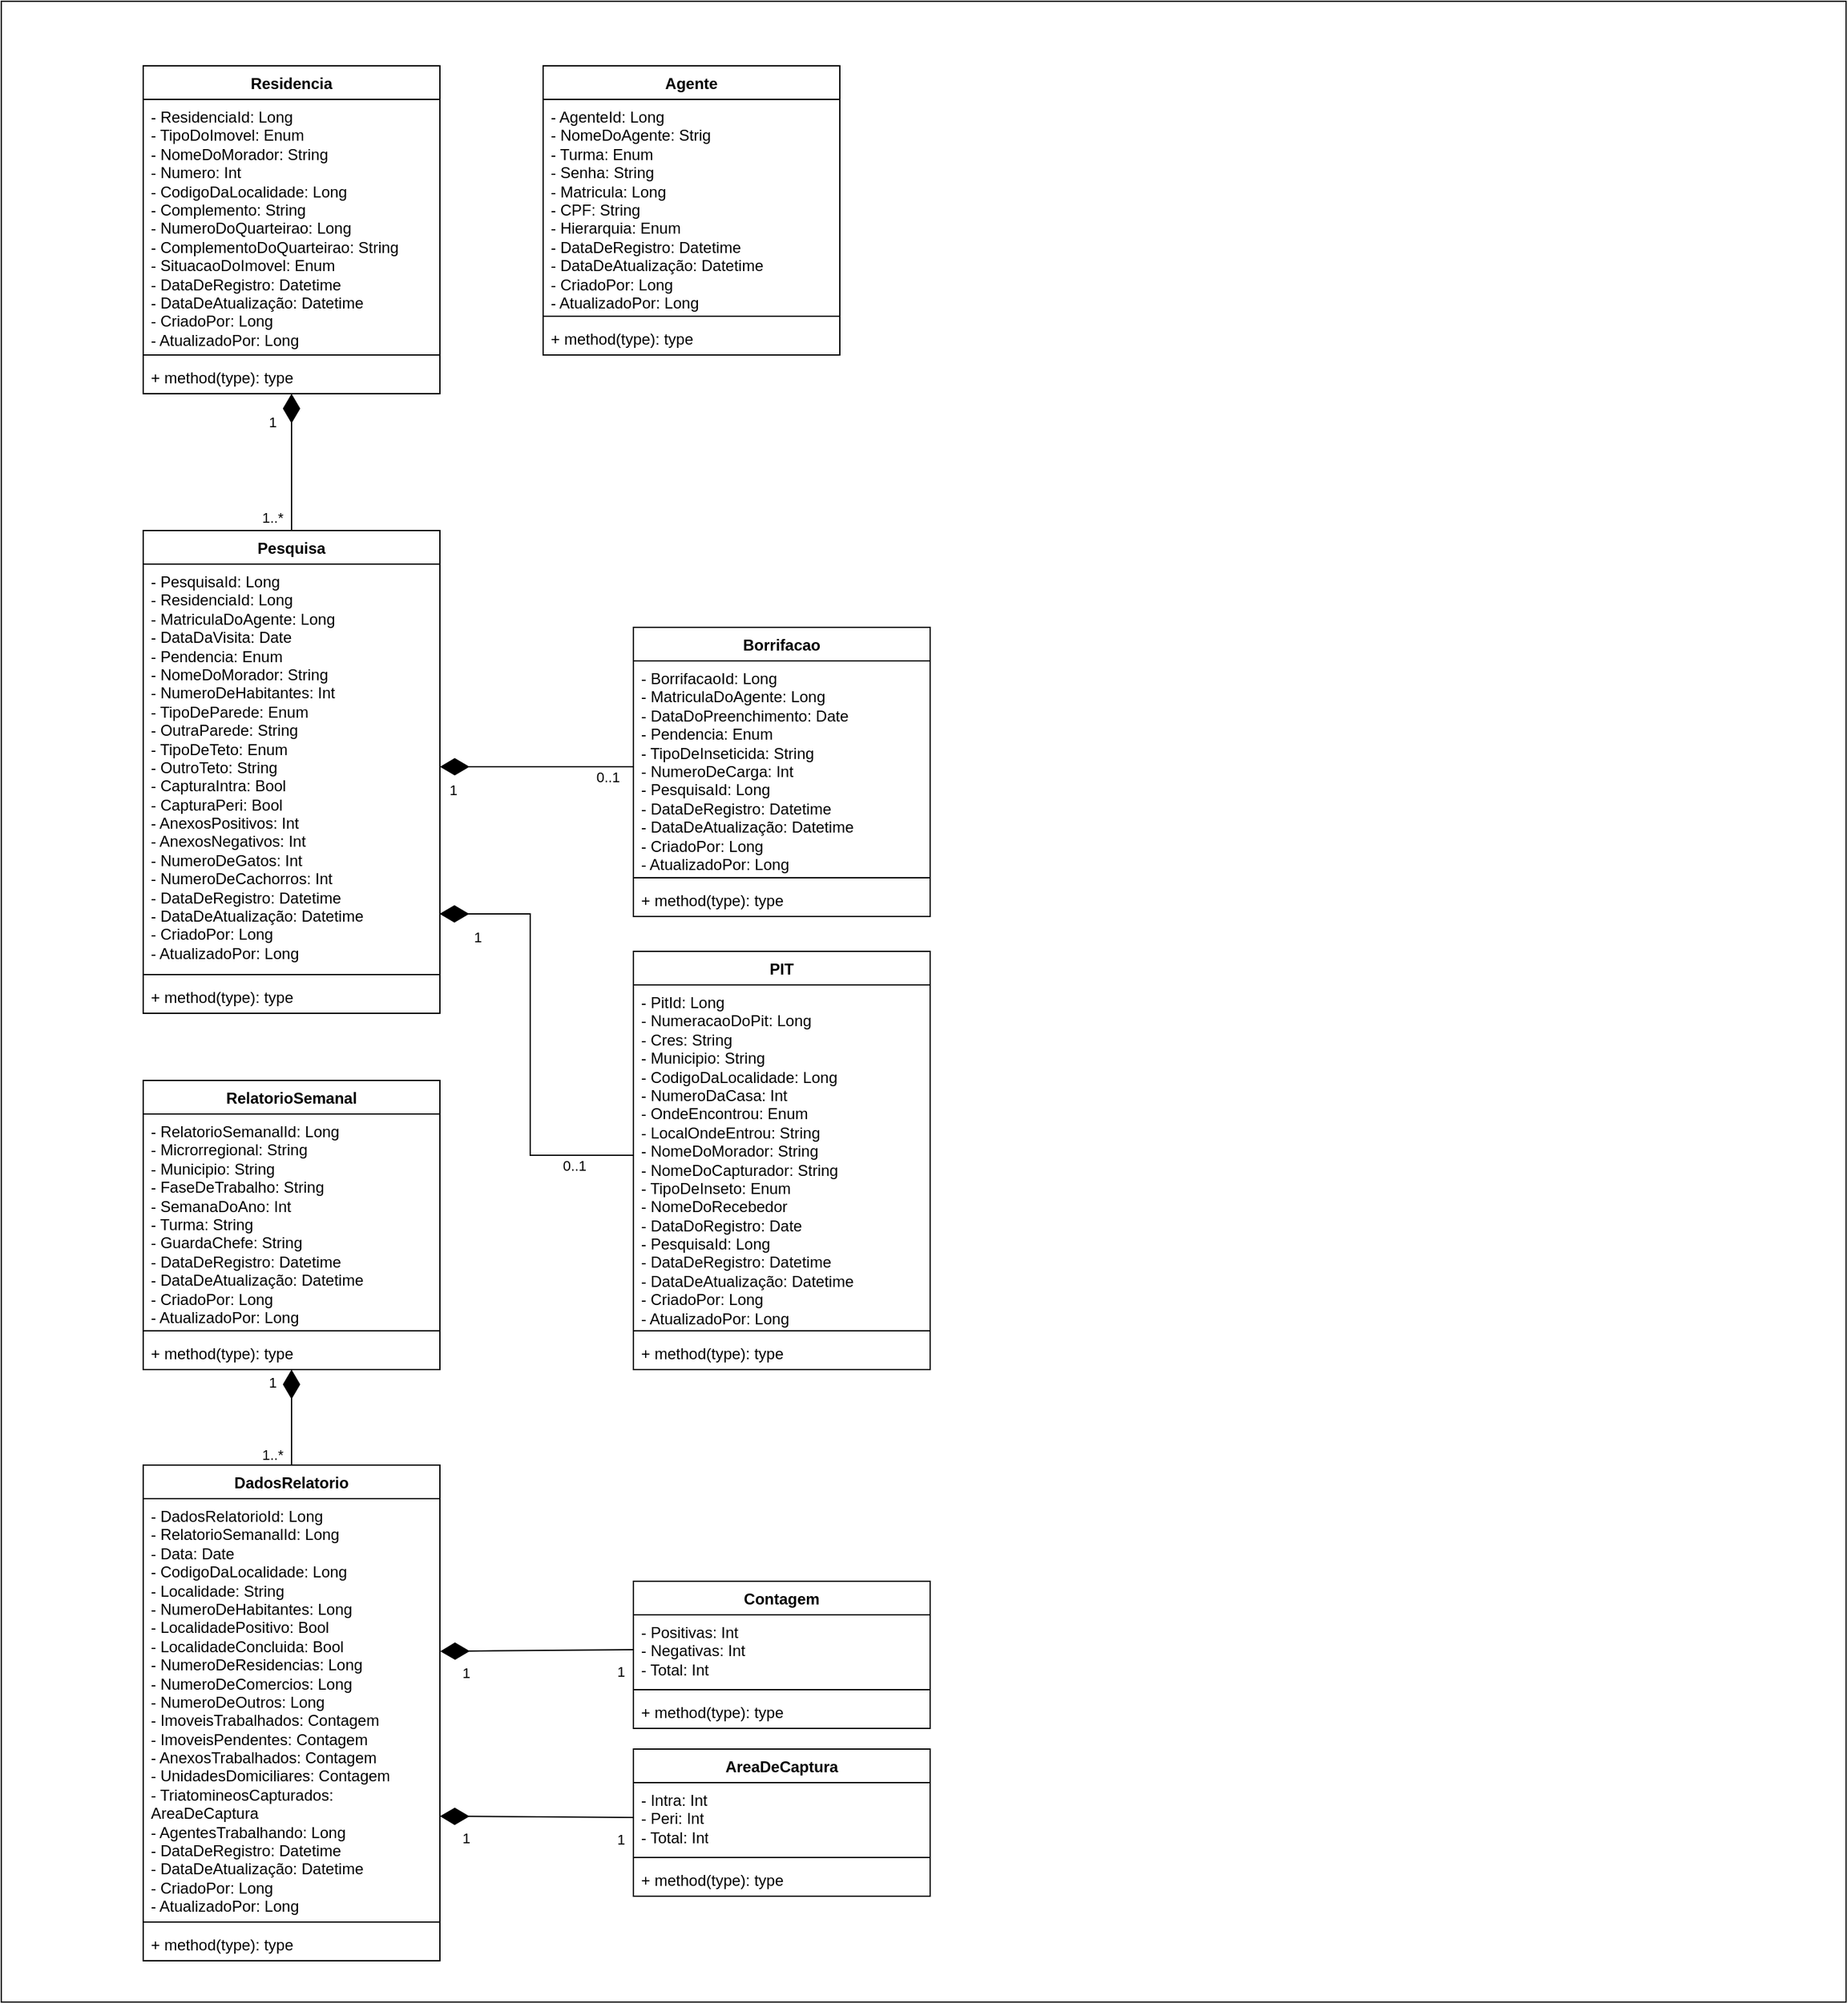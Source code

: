 <mxfile version="27.1.4">
  <diagram name="Página-1" id="DglhQxTYwcVoG4UClbaS">
    <mxGraphModel dx="2374" dy="925" grid="1" gridSize="10" guides="1" tooltips="1" connect="1" arrows="1" fold="1" page="1" pageScale="1" pageWidth="827" pageHeight="1169" math="0" shadow="0">
      <root>
        <mxCell id="0" />
        <mxCell id="1" parent="0" />
        <mxCell id="triasS2bSTIJZc5xoral-1" value="" style="rounded=0;whiteSpace=wrap;html=1;" parent="1" vertex="1">
          <mxGeometry x="40" y="40" width="1430" height="1550" as="geometry" />
        </mxCell>
        <mxCell id="zUorLh323JgTCuncFjUu-15" value="Residencia" style="swimlane;fontStyle=1;align=center;verticalAlign=top;childLayout=stackLayout;horizontal=1;startSize=26;horizontalStack=0;resizeParent=1;resizeParentMax=0;resizeLast=0;collapsible=1;marginBottom=0;whiteSpace=wrap;html=1;" parent="1" vertex="1">
          <mxGeometry x="150" y="90" width="230" height="254" as="geometry" />
        </mxCell>
        <mxCell id="zUorLh323JgTCuncFjUu-16" value="&lt;div&gt;- ResidenciaId: Long&lt;/div&gt;- TipoDoImovel: Enum&lt;div&gt;- NomeDoMorador: String&lt;/div&gt;&lt;div&gt;- Numero: Int&lt;/div&gt;&lt;div&gt;- CodigoDaLocalidade: Long&lt;/div&gt;&lt;div&gt;- Complemento: String&lt;/div&gt;&lt;div&gt;- NumeroDoQuarteirao: Long&lt;/div&gt;&lt;div&gt;- ComplementoDoQuarteirao: String&lt;/div&gt;&lt;div&gt;- SituacaoDoImovel: Enum&lt;/div&gt;&lt;div&gt;- DataDeRegistro: Datetime&lt;/div&gt;&lt;div&gt;- DataDeAtualização: Datetime&lt;/div&gt;&lt;div&gt;- CriadoPor: Long&lt;/div&gt;&lt;div&gt;- AtualizadoPor: Long&lt;/div&gt;&lt;div&gt;&lt;br&gt;&lt;/div&gt;" style="text;strokeColor=none;fillColor=none;align=left;verticalAlign=top;spacingLeft=4;spacingRight=4;overflow=hidden;rotatable=0;points=[[0,0.5],[1,0.5]];portConstraint=eastwest;whiteSpace=wrap;html=1;" parent="zUorLh323JgTCuncFjUu-15" vertex="1">
          <mxGeometry y="26" width="230" height="194" as="geometry" />
        </mxCell>
        <mxCell id="zUorLh323JgTCuncFjUu-17" value="" style="line;strokeWidth=1;fillColor=none;align=left;verticalAlign=middle;spacingTop=-1;spacingLeft=3;spacingRight=3;rotatable=0;labelPosition=right;points=[];portConstraint=eastwest;strokeColor=inherit;" parent="zUorLh323JgTCuncFjUu-15" vertex="1">
          <mxGeometry y="220" width="230" height="8" as="geometry" />
        </mxCell>
        <mxCell id="zUorLh323JgTCuncFjUu-18" value="+ method(type): type" style="text;strokeColor=none;fillColor=none;align=left;verticalAlign=top;spacingLeft=4;spacingRight=4;overflow=hidden;rotatable=0;points=[[0,0.5],[1,0.5]];portConstraint=eastwest;whiteSpace=wrap;html=1;" parent="zUorLh323JgTCuncFjUu-15" vertex="1">
          <mxGeometry y="228" width="230" height="26" as="geometry" />
        </mxCell>
        <mxCell id="zUorLh323JgTCuncFjUu-19" value="Agente" style="swimlane;fontStyle=1;align=center;verticalAlign=top;childLayout=stackLayout;horizontal=1;startSize=26;horizontalStack=0;resizeParent=1;resizeParentMax=0;resizeLast=0;collapsible=1;marginBottom=0;whiteSpace=wrap;html=1;" parent="1" vertex="1">
          <mxGeometry x="460" y="90" width="230" height="224" as="geometry" />
        </mxCell>
        <mxCell id="zUorLh323JgTCuncFjUu-20" value="&lt;div&gt;&lt;div&gt;- AgenteId: Long&lt;/div&gt;- NomeDoAgente: Strig&lt;div&gt;- Turma: Enum&lt;br&gt;&lt;div&gt;- Senha: String&lt;/div&gt;&lt;div&gt;- Matricula: Long&lt;/div&gt;&lt;div&gt;- CPF: String&lt;/div&gt;&lt;/div&gt;&lt;div&gt;- Hierarquia: Enum&lt;/div&gt;&lt;/div&gt;&lt;div&gt;&lt;div&gt;- DataDeRegistro: Datetime&lt;/div&gt;&lt;div&gt;- DataDeAtualização: Datetime&lt;/div&gt;&lt;div&gt;- CriadoPor: Long&lt;/div&gt;&lt;div&gt;- AtualizadoPor: Long&lt;/div&gt;&lt;/div&gt;" style="text;strokeColor=none;fillColor=none;align=left;verticalAlign=top;spacingLeft=4;spacingRight=4;overflow=hidden;rotatable=0;points=[[0,0.5],[1,0.5]];portConstraint=eastwest;whiteSpace=wrap;html=1;" parent="zUorLh323JgTCuncFjUu-19" vertex="1">
          <mxGeometry y="26" width="230" height="164" as="geometry" />
        </mxCell>
        <mxCell id="zUorLh323JgTCuncFjUu-21" value="" style="line;strokeWidth=1;fillColor=none;align=left;verticalAlign=middle;spacingTop=-1;spacingLeft=3;spacingRight=3;rotatable=0;labelPosition=right;points=[];portConstraint=eastwest;strokeColor=inherit;" parent="zUorLh323JgTCuncFjUu-19" vertex="1">
          <mxGeometry y="190" width="230" height="8" as="geometry" />
        </mxCell>
        <mxCell id="zUorLh323JgTCuncFjUu-22" value="+ method(type): type" style="text;strokeColor=none;fillColor=none;align=left;verticalAlign=top;spacingLeft=4;spacingRight=4;overflow=hidden;rotatable=0;points=[[0,0.5],[1,0.5]];portConstraint=eastwest;whiteSpace=wrap;html=1;" parent="zUorLh323JgTCuncFjUu-19" vertex="1">
          <mxGeometry y="198" width="230" height="26" as="geometry" />
        </mxCell>
        <mxCell id="zUorLh323JgTCuncFjUu-23" value="Borrifacao" style="swimlane;fontStyle=1;align=center;verticalAlign=top;childLayout=stackLayout;horizontal=1;startSize=26;horizontalStack=0;resizeParent=1;resizeParentMax=0;resizeLast=0;collapsible=1;marginBottom=0;whiteSpace=wrap;html=1;" parent="1" vertex="1">
          <mxGeometry x="530" y="525" width="230" height="224" as="geometry" />
        </mxCell>
        <mxCell id="zUorLh323JgTCuncFjUu-24" value="&lt;div&gt;- BorrifacaoId: Long&lt;/div&gt;&lt;div&gt;-&amp;nbsp;&lt;span style=&quot;background-color: transparent; color: light-dark(rgb(0, 0, 0), rgb(255, 255, 255));&quot;&gt;MatriculaDoAgente: Long&lt;/span&gt;&lt;/div&gt;&lt;div&gt;&lt;span style=&quot;background-color: transparent; color: light-dark(rgb(0, 0, 0), rgb(255, 255, 255));&quot;&gt;- DataDoPreenchimento: Date&lt;/span&gt;&lt;/div&gt;&lt;div&gt;&lt;span style=&quot;background-color: transparent; color: light-dark(rgb(0, 0, 0), rgb(255, 255, 255));&quot;&gt;- Pendencia: Enum&lt;/span&gt;&lt;/div&gt;&lt;div&gt;&lt;span style=&quot;background-color: transparent; color: light-dark(rgb(0, 0, 0), rgb(255, 255, 255));&quot;&gt;- TipoDeInseticida: String&lt;/span&gt;&lt;/div&gt;&lt;div&gt;&lt;span style=&quot;background-color: transparent; color: light-dark(rgb(0, 0, 0), rgb(255, 255, 255));&quot;&gt;- NumeroDeCarga: Int&lt;/span&gt;&lt;/div&gt;&lt;div&gt;&lt;span style=&quot;background-color: transparent; color: light-dark(rgb(0, 0, 0), rgb(255, 255, 255));&quot;&gt;- PesquisaId: Long&lt;/span&gt;&lt;/div&gt;&lt;div&gt;&lt;div&gt;- DataDeRegistro: Datetime&lt;/div&gt;&lt;div&gt;- DataDeAtualização: Datetime&lt;/div&gt;&lt;div&gt;- CriadoPor: Long&lt;/div&gt;&lt;div&gt;- AtualizadoPor: Long&lt;/div&gt;&lt;/div&gt;&lt;div&gt;&lt;span style=&quot;background-color: transparent; color: light-dark(rgb(0, 0, 0), rgb(255, 255, 255));&quot;&gt;&lt;br&gt;&lt;/span&gt;&lt;/div&gt;" style="text;strokeColor=none;fillColor=none;align=left;verticalAlign=top;spacingLeft=4;spacingRight=4;overflow=hidden;rotatable=0;points=[[0,0.5],[1,0.5]];portConstraint=eastwest;whiteSpace=wrap;html=1;" parent="zUorLh323JgTCuncFjUu-23" vertex="1">
          <mxGeometry y="26" width="230" height="164" as="geometry" />
        </mxCell>
        <mxCell id="zUorLh323JgTCuncFjUu-25" value="" style="line;strokeWidth=1;fillColor=none;align=left;verticalAlign=middle;spacingTop=-1;spacingLeft=3;spacingRight=3;rotatable=0;labelPosition=right;points=[];portConstraint=eastwest;strokeColor=inherit;" parent="zUorLh323JgTCuncFjUu-23" vertex="1">
          <mxGeometry y="190" width="230" height="8" as="geometry" />
        </mxCell>
        <mxCell id="zUorLh323JgTCuncFjUu-26" value="+ method(type): type" style="text;strokeColor=none;fillColor=none;align=left;verticalAlign=top;spacingLeft=4;spacingRight=4;overflow=hidden;rotatable=0;points=[[0,0.5],[1,0.5]];portConstraint=eastwest;whiteSpace=wrap;html=1;" parent="zUorLh323JgTCuncFjUu-23" vertex="1">
          <mxGeometry y="198" width="230" height="26" as="geometry" />
        </mxCell>
        <mxCell id="zUorLh323JgTCuncFjUu-27" value="Pesquisa" style="swimlane;fontStyle=1;align=center;verticalAlign=top;childLayout=stackLayout;horizontal=1;startSize=26;horizontalStack=0;resizeParent=1;resizeParentMax=0;resizeLast=0;collapsible=1;marginBottom=0;whiteSpace=wrap;html=1;" parent="1" vertex="1">
          <mxGeometry x="150" y="450" width="230" height="374" as="geometry" />
        </mxCell>
        <mxCell id="zUorLh323JgTCuncFjUu-28" value="&lt;div&gt;- PesquisaId: Long&lt;/div&gt;&lt;div&gt;- ResidenciaId: Long&lt;/div&gt;&lt;div&gt;- MatriculaDoAgente: Long&lt;/div&gt;&lt;div&gt;- DataDaVisita: Date&lt;/div&gt;&lt;div&gt;&lt;span style=&quot;background-color: transparent; color: light-dark(rgb(0, 0, 0), rgb(255, 255, 255));&quot;&gt;- Pendencia: Enum&lt;/span&gt;&lt;/div&gt;&lt;div&gt;- NomeDoMorador: String&lt;/div&gt;&lt;div&gt;- NumeroDeHabitantes: Int&lt;/div&gt;&lt;div&gt;- TipoDeParede: Enum&lt;/div&gt;&lt;div&gt;- OutraParede: String&lt;/div&gt;&lt;div&gt;- TipoDeTeto: Enum&lt;/div&gt;&lt;div&gt;- OutroTeto: String&lt;/div&gt;&lt;div&gt;- CapturaIntra: Bool&lt;/div&gt;&lt;div&gt;- CapturaPeri: Bool&lt;/div&gt;&lt;div&gt;- AnexosPositivos: Int&lt;/div&gt;&lt;div&gt;- AnexosNegativos: Int&lt;/div&gt;&lt;div&gt;- NumeroDeGatos: Int&lt;/div&gt;&lt;div&gt;- NumeroDeCachorros: Int&lt;/div&gt;&lt;div&gt;&lt;div&gt;- DataDeRegistro: Datetime&lt;/div&gt;&lt;div&gt;- DataDeAtualização: Datetime&lt;/div&gt;&lt;div&gt;- CriadoPor: Long&lt;/div&gt;&lt;div&gt;- AtualizadoPor: Long&lt;/div&gt;&lt;/div&gt;" style="text;strokeColor=none;fillColor=none;align=left;verticalAlign=top;spacingLeft=4;spacingRight=4;overflow=hidden;rotatable=0;points=[[0,0.5],[1,0.5]];portConstraint=eastwest;whiteSpace=wrap;html=1;" parent="zUorLh323JgTCuncFjUu-27" vertex="1">
          <mxGeometry y="26" width="230" height="314" as="geometry" />
        </mxCell>
        <mxCell id="zUorLh323JgTCuncFjUu-29" value="" style="line;strokeWidth=1;fillColor=none;align=left;verticalAlign=middle;spacingTop=-1;spacingLeft=3;spacingRight=3;rotatable=0;labelPosition=right;points=[];portConstraint=eastwest;strokeColor=inherit;" parent="zUorLh323JgTCuncFjUu-27" vertex="1">
          <mxGeometry y="340" width="230" height="8" as="geometry" />
        </mxCell>
        <mxCell id="zUorLh323JgTCuncFjUu-30" value="+ method(type): type" style="text;strokeColor=none;fillColor=none;align=left;verticalAlign=top;spacingLeft=4;spacingRight=4;overflow=hidden;rotatable=0;points=[[0,0.5],[1,0.5]];portConstraint=eastwest;whiteSpace=wrap;html=1;" parent="zUorLh323JgTCuncFjUu-27" vertex="1">
          <mxGeometry y="348" width="230" height="26" as="geometry" />
        </mxCell>
        <mxCell id="zUorLh323JgTCuncFjUu-31" value="RelatorioSemanal" style="swimlane;fontStyle=1;align=center;verticalAlign=top;childLayout=stackLayout;horizontal=1;startSize=26;horizontalStack=0;resizeParent=1;resizeParentMax=0;resizeLast=0;collapsible=1;marginBottom=0;whiteSpace=wrap;html=1;" parent="1" vertex="1">
          <mxGeometry x="150" y="876" width="230" height="224" as="geometry" />
        </mxCell>
        <mxCell id="zUorLh323JgTCuncFjUu-32" value="&lt;div&gt;- RelatorioSemanalId: Long&lt;/div&gt;&lt;div&gt;- Microrregional: String&lt;/div&gt;&lt;div&gt;- Municipio: String&lt;/div&gt;&lt;div&gt;- FaseDeTrabalho: String&lt;/div&gt;&lt;div&gt;- SemanaDoAno: Int&lt;/div&gt;&lt;div&gt;- Turma: String&lt;/div&gt;&lt;div&gt;- GuardaChefe: String&lt;/div&gt;&lt;div&gt;&lt;div&gt;- DataDeRegistro: Datetime&lt;/div&gt;&lt;div&gt;- DataDeAtualização: Datetime&lt;/div&gt;&lt;div&gt;- CriadoPor: Long&lt;/div&gt;&lt;div&gt;- AtualizadoPor: Long&lt;/div&gt;&lt;/div&gt;" style="text;strokeColor=none;fillColor=none;align=left;verticalAlign=top;spacingLeft=4;spacingRight=4;overflow=hidden;rotatable=0;points=[[0,0.5],[1,0.5]];portConstraint=eastwest;whiteSpace=wrap;html=1;" parent="zUorLh323JgTCuncFjUu-31" vertex="1">
          <mxGeometry y="26" width="230" height="164" as="geometry" />
        </mxCell>
        <mxCell id="zUorLh323JgTCuncFjUu-33" value="" style="line;strokeWidth=1;fillColor=none;align=left;verticalAlign=middle;spacingTop=-1;spacingLeft=3;spacingRight=3;rotatable=0;labelPosition=right;points=[];portConstraint=eastwest;strokeColor=inherit;" parent="zUorLh323JgTCuncFjUu-31" vertex="1">
          <mxGeometry y="190" width="230" height="8" as="geometry" />
        </mxCell>
        <mxCell id="zUorLh323JgTCuncFjUu-34" value="+ method(type): type" style="text;strokeColor=none;fillColor=none;align=left;verticalAlign=top;spacingLeft=4;spacingRight=4;overflow=hidden;rotatable=0;points=[[0,0.5],[1,0.5]];portConstraint=eastwest;whiteSpace=wrap;html=1;" parent="zUorLh323JgTCuncFjUu-31" vertex="1">
          <mxGeometry y="198" width="230" height="26" as="geometry" />
        </mxCell>
        <mxCell id="zUorLh323JgTCuncFjUu-35" value="DadosRelatorio" style="swimlane;fontStyle=1;align=center;verticalAlign=top;childLayout=stackLayout;horizontal=1;startSize=26;horizontalStack=0;resizeParent=1;resizeParentMax=0;resizeLast=0;collapsible=1;marginBottom=0;whiteSpace=wrap;html=1;" parent="1" vertex="1">
          <mxGeometry x="150" y="1174" width="230" height="384" as="geometry" />
        </mxCell>
        <mxCell id="zUorLh323JgTCuncFjUu-36" value="&lt;div&gt;- DadosRelatorioId: Long&lt;/div&gt;&lt;div&gt;- RelatorioSemanalId: Long&lt;/div&gt;&lt;div&gt;- Data: Date&lt;/div&gt;&lt;div&gt;- CodigoDaLocalidade: Long&lt;/div&gt;&lt;div&gt;- Localidade: String&lt;/div&gt;&lt;div&gt;- NumeroDeHabitantes: Long&lt;/div&gt;&lt;div&gt;- LocalidadePositivo: Bool&lt;/div&gt;&lt;div&gt;- LocalidadeConcluida: Bool&lt;/div&gt;&lt;div&gt;- NumeroDeResidencias: Long&lt;/div&gt;&lt;div&gt;- NumeroDeComercios: Long&lt;/div&gt;&lt;div&gt;- NumeroDeOutros: Long&lt;/div&gt;&lt;div&gt;- ImoveisTrabalhados: Contagem&lt;/div&gt;&lt;div&gt;- ImoveisPendentes: Contagem&lt;/div&gt;&lt;div&gt;- AnexosTrabalhados: Contagem&lt;/div&gt;&lt;div&gt;- UnidadesDomiciliares: Contagem&lt;/div&gt;&lt;div&gt;- TriatomineosCapturados: AreaDeCaptura&lt;/div&gt;&lt;div&gt;- AgentesTrabalhando: Long&lt;/div&gt;&lt;div&gt;&lt;div&gt;- DataDeRegistro: Datetime&lt;/div&gt;&lt;div&gt;- DataDeAtualização: Datetime&lt;/div&gt;&lt;div&gt;- CriadoPor: Long&lt;/div&gt;&lt;div&gt;- AtualizadoPor: Long&lt;/div&gt;&lt;/div&gt;" style="text;strokeColor=none;fillColor=none;align=left;verticalAlign=top;spacingLeft=4;spacingRight=4;overflow=hidden;rotatable=0;points=[[0,0.5],[1,0.5]];portConstraint=eastwest;whiteSpace=wrap;html=1;" parent="zUorLh323JgTCuncFjUu-35" vertex="1">
          <mxGeometry y="26" width="230" height="324" as="geometry" />
        </mxCell>
        <mxCell id="zUorLh323JgTCuncFjUu-37" value="" style="line;strokeWidth=1;fillColor=none;align=left;verticalAlign=middle;spacingTop=-1;spacingLeft=3;spacingRight=3;rotatable=0;labelPosition=right;points=[];portConstraint=eastwest;strokeColor=inherit;" parent="zUorLh323JgTCuncFjUu-35" vertex="1">
          <mxGeometry y="350" width="230" height="8" as="geometry" />
        </mxCell>
        <mxCell id="zUorLh323JgTCuncFjUu-38" value="+ method(type): type" style="text;strokeColor=none;fillColor=none;align=left;verticalAlign=top;spacingLeft=4;spacingRight=4;overflow=hidden;rotatable=0;points=[[0,0.5],[1,0.5]];portConstraint=eastwest;whiteSpace=wrap;html=1;" parent="zUorLh323JgTCuncFjUu-35" vertex="1">
          <mxGeometry y="358" width="230" height="26" as="geometry" />
        </mxCell>
        <mxCell id="zUorLh323JgTCuncFjUu-39" value="PIT" style="swimlane;fontStyle=1;align=center;verticalAlign=top;childLayout=stackLayout;horizontal=1;startSize=26;horizontalStack=0;resizeParent=1;resizeParentMax=0;resizeLast=0;collapsible=1;marginBottom=0;whiteSpace=wrap;html=1;" parent="1" vertex="1">
          <mxGeometry x="530" y="776" width="230" height="324" as="geometry" />
        </mxCell>
        <mxCell id="zUorLh323JgTCuncFjUu-40" value="&lt;div&gt;- PitId: Long&lt;/div&gt;&lt;div&gt;- NumeracaoDoPit: Long&lt;/div&gt;&lt;div&gt;- Cres: String&lt;/div&gt;&lt;div&gt;- Municipio: String&lt;/div&gt;&lt;div&gt;-&amp;nbsp;&lt;span style=&quot;background-color: transparent; color: light-dark(rgb(0, 0, 0), rgb(255, 255, 255));&quot;&gt;CodigoDaLocalidade: Long&lt;/span&gt;&lt;/div&gt;&lt;div&gt;- NumeroDaCasa: Int&lt;/div&gt;&lt;div&gt;- OndeEncontrou: Enum&lt;/div&gt;&lt;div&gt;- LocalOndeEntrou: String&lt;/div&gt;&lt;div&gt;- NomeDoMorador: String&lt;/div&gt;&lt;div&gt;- NomeDoCapturador: String&lt;/div&gt;&lt;div&gt;- TipoDeInseto: Enum&lt;/div&gt;&lt;div&gt;- NomeDoRecebedor&lt;/div&gt;&lt;div&gt;- DataDoRegistro: Date&lt;/div&gt;&lt;div&gt;- PesquisaId: Long&lt;/div&gt;&lt;div&gt;&lt;div&gt;- DataDeRegistro: Datetime&lt;/div&gt;&lt;div&gt;- DataDeAtualização: Datetime&lt;/div&gt;&lt;div&gt;- CriadoPor: Long&lt;/div&gt;&lt;div&gt;- AtualizadoPor: Long&lt;/div&gt;&lt;/div&gt;" style="text;strokeColor=none;fillColor=none;align=left;verticalAlign=top;spacingLeft=4;spacingRight=4;overflow=hidden;rotatable=0;points=[[0,0.5],[1,0.5]];portConstraint=eastwest;whiteSpace=wrap;html=1;" parent="zUorLh323JgTCuncFjUu-39" vertex="1">
          <mxGeometry y="26" width="230" height="264" as="geometry" />
        </mxCell>
        <mxCell id="zUorLh323JgTCuncFjUu-41" value="" style="line;strokeWidth=1;fillColor=none;align=left;verticalAlign=middle;spacingTop=-1;spacingLeft=3;spacingRight=3;rotatable=0;labelPosition=right;points=[];portConstraint=eastwest;strokeColor=inherit;" parent="zUorLh323JgTCuncFjUu-39" vertex="1">
          <mxGeometry y="290" width="230" height="8" as="geometry" />
        </mxCell>
        <mxCell id="zUorLh323JgTCuncFjUu-42" value="+ method(type): type" style="text;strokeColor=none;fillColor=none;align=left;verticalAlign=top;spacingLeft=4;spacingRight=4;overflow=hidden;rotatable=0;points=[[0,0.5],[1,0.5]];portConstraint=eastwest;whiteSpace=wrap;html=1;" parent="zUorLh323JgTCuncFjUu-39" vertex="1">
          <mxGeometry y="298" width="230" height="26" as="geometry" />
        </mxCell>
        <mxCell id="zUorLh323JgTCuncFjUu-43" value="Contagem" style="swimlane;fontStyle=1;align=center;verticalAlign=top;childLayout=stackLayout;horizontal=1;startSize=26;horizontalStack=0;resizeParent=1;resizeParentMax=0;resizeLast=0;collapsible=1;marginBottom=0;whiteSpace=wrap;html=1;" parent="1" vertex="1">
          <mxGeometry x="530" y="1264" width="230" height="114" as="geometry" />
        </mxCell>
        <mxCell id="zUorLh323JgTCuncFjUu-44" value="- Positivas: Int&lt;div&gt;- Negativas: Int&lt;/div&gt;&lt;div&gt;- Total: Int&lt;/div&gt;" style="text;strokeColor=none;fillColor=none;align=left;verticalAlign=top;spacingLeft=4;spacingRight=4;overflow=hidden;rotatable=0;points=[[0,0.5],[1,0.5]];portConstraint=eastwest;whiteSpace=wrap;html=1;" parent="zUorLh323JgTCuncFjUu-43" vertex="1">
          <mxGeometry y="26" width="230" height="54" as="geometry" />
        </mxCell>
        <mxCell id="zUorLh323JgTCuncFjUu-45" value="" style="line;strokeWidth=1;fillColor=none;align=left;verticalAlign=middle;spacingTop=-1;spacingLeft=3;spacingRight=3;rotatable=0;labelPosition=right;points=[];portConstraint=eastwest;strokeColor=inherit;" parent="zUorLh323JgTCuncFjUu-43" vertex="1">
          <mxGeometry y="80" width="230" height="8" as="geometry" />
        </mxCell>
        <mxCell id="zUorLh323JgTCuncFjUu-46" value="+ method(type): type" style="text;strokeColor=none;fillColor=none;align=left;verticalAlign=top;spacingLeft=4;spacingRight=4;overflow=hidden;rotatable=0;points=[[0,0.5],[1,0.5]];portConstraint=eastwest;whiteSpace=wrap;html=1;" parent="zUorLh323JgTCuncFjUu-43" vertex="1">
          <mxGeometry y="88" width="230" height="26" as="geometry" />
        </mxCell>
        <mxCell id="zUorLh323JgTCuncFjUu-47" value="AreaDeCaptura" style="swimlane;fontStyle=1;align=center;verticalAlign=top;childLayout=stackLayout;horizontal=1;startSize=26;horizontalStack=0;resizeParent=1;resizeParentMax=0;resizeLast=0;collapsible=1;marginBottom=0;whiteSpace=wrap;html=1;" parent="1" vertex="1">
          <mxGeometry x="530" y="1394" width="230" height="114" as="geometry" />
        </mxCell>
        <mxCell id="zUorLh323JgTCuncFjUu-48" value="- Intra: Int&lt;div&gt;- Peri: Int&lt;/div&gt;&lt;div&gt;- Total: Int&lt;/div&gt;" style="text;strokeColor=none;fillColor=none;align=left;verticalAlign=top;spacingLeft=4;spacingRight=4;overflow=hidden;rotatable=0;points=[[0,0.5],[1,0.5]];portConstraint=eastwest;whiteSpace=wrap;html=1;" parent="zUorLh323JgTCuncFjUu-47" vertex="1">
          <mxGeometry y="26" width="230" height="54" as="geometry" />
        </mxCell>
        <mxCell id="zUorLh323JgTCuncFjUu-49" value="" style="line;strokeWidth=1;fillColor=none;align=left;verticalAlign=middle;spacingTop=-1;spacingLeft=3;spacingRight=3;rotatable=0;labelPosition=right;points=[];portConstraint=eastwest;strokeColor=inherit;" parent="zUorLh323JgTCuncFjUu-47" vertex="1">
          <mxGeometry y="80" width="230" height="8" as="geometry" />
        </mxCell>
        <mxCell id="zUorLh323JgTCuncFjUu-50" value="+ method(type): type" style="text;strokeColor=none;fillColor=none;align=left;verticalAlign=top;spacingLeft=4;spacingRight=4;overflow=hidden;rotatable=0;points=[[0,0.5],[1,0.5]];portConstraint=eastwest;whiteSpace=wrap;html=1;" parent="zUorLh323JgTCuncFjUu-47" vertex="1">
          <mxGeometry y="88" width="230" height="26" as="geometry" />
        </mxCell>
        <mxCell id="zUorLh323JgTCuncFjUu-51" value="" style="endArrow=diamondThin;html=1;rounded=0;exitX=0.5;exitY=0;exitDx=0;exitDy=0;endFill=1;endSize=20;" parent="1" source="zUorLh323JgTCuncFjUu-27" target="zUorLh323JgTCuncFjUu-15" edge="1">
          <mxGeometry width="50" height="50" relative="1" as="geometry">
            <mxPoint x="389" y="370" as="sourcePoint" />
            <mxPoint x="439" y="320" as="targetPoint" />
          </mxGeometry>
        </mxCell>
        <mxCell id="zUorLh323JgTCuncFjUu-52" value="1" style="edgeLabel;html=1;align=center;verticalAlign=middle;resizable=0;points=[];" parent="zUorLh323JgTCuncFjUu-51" vertex="1" connectable="0">
          <mxGeometry x="0.79" y="2" relative="1" as="geometry">
            <mxPoint x="-13" y="11" as="offset" />
          </mxGeometry>
        </mxCell>
        <mxCell id="zUorLh323JgTCuncFjUu-53" value="1..*" style="edgeLabel;html=1;align=center;verticalAlign=middle;resizable=0;points=[];" parent="zUorLh323JgTCuncFjUu-51" vertex="1" connectable="0">
          <mxGeometry x="-0.727" y="-1" relative="1" as="geometry">
            <mxPoint x="-16" y="4" as="offset" />
          </mxGeometry>
        </mxCell>
        <mxCell id="zUorLh323JgTCuncFjUu-54" value="" style="endArrow=diamondThin;html=1;rounded=0;endFill=1;endSize=20;entryX=1;entryY=0.5;entryDx=0;entryDy=0;exitX=0;exitY=0.5;exitDx=0;exitDy=0;" parent="1" source="zUorLh323JgTCuncFjUu-24" target="zUorLh323JgTCuncFjUu-28" edge="1">
          <mxGeometry width="50" height="50" relative="1" as="geometry">
            <mxPoint x="480" y="599" as="sourcePoint" />
            <mxPoint x="470" y="599" as="targetPoint" />
          </mxGeometry>
        </mxCell>
        <mxCell id="zUorLh323JgTCuncFjUu-55" value="1" style="edgeLabel;html=1;align=center;verticalAlign=middle;resizable=0;points=[];" parent="zUorLh323JgTCuncFjUu-54" vertex="1" connectable="0">
          <mxGeometry x="0.79" y="2" relative="1" as="geometry">
            <mxPoint x="-6" y="16" as="offset" />
          </mxGeometry>
        </mxCell>
        <mxCell id="zUorLh323JgTCuncFjUu-56" value="0..1" style="edgeLabel;html=1;align=center;verticalAlign=middle;resizable=0;points=[];" parent="zUorLh323JgTCuncFjUu-54" vertex="1" connectable="0">
          <mxGeometry x="-0.727" y="-1" relative="1" as="geometry">
            <mxPoint y="9" as="offset" />
          </mxGeometry>
        </mxCell>
        <mxCell id="zUorLh323JgTCuncFjUu-58" value="" style="endArrow=diamondThin;html=1;rounded=0;exitX=0;exitY=0.5;exitDx=0;exitDy=0;endFill=1;endSize=20;entryX=0.999;entryY=0.863;entryDx=0;entryDy=0;entryPerimeter=0;" parent="1" source="zUorLh323JgTCuncFjUu-40" target="zUorLh323JgTCuncFjUu-28" edge="1">
          <mxGeometry width="50" height="50" relative="1" as="geometry">
            <mxPoint x="620" y="686" as="sourcePoint" />
            <mxPoint x="470" y="686" as="targetPoint" />
            <Array as="points">
              <mxPoint x="450" y="934" />
              <mxPoint x="450" y="747" />
            </Array>
          </mxGeometry>
        </mxCell>
        <mxCell id="zUorLh323JgTCuncFjUu-59" value="1" style="edgeLabel;html=1;align=center;verticalAlign=middle;resizable=0;points=[];" parent="zUorLh323JgTCuncFjUu-58" vertex="1" connectable="0">
          <mxGeometry x="0.79" y="2" relative="1" as="geometry">
            <mxPoint x="-6" y="16" as="offset" />
          </mxGeometry>
        </mxCell>
        <mxCell id="zUorLh323JgTCuncFjUu-60" value="0..1" style="edgeLabel;html=1;align=center;verticalAlign=middle;resizable=0;points=[];" parent="zUorLh323JgTCuncFjUu-58" vertex="1" connectable="0">
          <mxGeometry x="-0.727" y="-1" relative="1" as="geometry">
            <mxPoint y="9" as="offset" />
          </mxGeometry>
        </mxCell>
        <mxCell id="zUorLh323JgTCuncFjUu-64" value="" style="endArrow=diamondThin;html=1;rounded=0;endSize=20;endFill=1;" parent="1" source="zUorLh323JgTCuncFjUu-35" target="zUorLh323JgTCuncFjUu-34" edge="1">
          <mxGeometry width="50" height="50" relative="1" as="geometry">
            <mxPoint x="200" y="1060" as="sourcePoint" />
            <mxPoint x="250" y="1010" as="targetPoint" />
          </mxGeometry>
        </mxCell>
        <mxCell id="zUorLh323JgTCuncFjUu-65" value="1" style="edgeLabel;html=1;align=center;verticalAlign=middle;resizable=0;points=[];" parent="zUorLh323JgTCuncFjUu-64" vertex="1" connectable="0">
          <mxGeometry x="0.727" y="-4" relative="1" as="geometry">
            <mxPoint x="-19" as="offset" />
          </mxGeometry>
        </mxCell>
        <mxCell id="zUorLh323JgTCuncFjUu-66" value="1..*" style="edgeLabel;html=1;align=center;verticalAlign=middle;resizable=0;points=[];" parent="zUorLh323JgTCuncFjUu-64" vertex="1" connectable="0">
          <mxGeometry x="-0.773" y="-1" relative="1" as="geometry">
            <mxPoint x="-16" as="offset" />
          </mxGeometry>
        </mxCell>
        <mxCell id="zUorLh323JgTCuncFjUu-67" value="" style="endArrow=diamondThin;html=1;rounded=0;endSize=20;endFill=1;exitX=0;exitY=0.5;exitDx=0;exitDy=0;entryX=1.001;entryY=0.365;entryDx=0;entryDy=0;entryPerimeter=0;" parent="1" source="zUorLh323JgTCuncFjUu-44" target="zUorLh323JgTCuncFjUu-36" edge="1">
          <mxGeometry width="50" height="50" relative="1" as="geometry">
            <mxPoint x="450" y="1304" as="sourcePoint" />
            <mxPoint x="390" y="1324" as="targetPoint" />
          </mxGeometry>
        </mxCell>
        <mxCell id="zUorLh323JgTCuncFjUu-68" value="1" style="edgeLabel;html=1;align=center;verticalAlign=middle;resizable=0;points=[];" parent="zUorLh323JgTCuncFjUu-67" vertex="1" connectable="0">
          <mxGeometry x="0.727" y="-4" relative="1" as="geometry">
            <mxPoint x="-1" y="21" as="offset" />
          </mxGeometry>
        </mxCell>
        <mxCell id="zUorLh323JgTCuncFjUu-69" value="1" style="edgeLabel;html=1;align=center;verticalAlign=middle;resizable=0;points=[];" parent="zUorLh323JgTCuncFjUu-67" vertex="1" connectable="0">
          <mxGeometry x="-0.773" y="-1" relative="1" as="geometry">
            <mxPoint x="7" y="18" as="offset" />
          </mxGeometry>
        </mxCell>
        <mxCell id="zUorLh323JgTCuncFjUu-70" value="" style="endArrow=diamondThin;html=1;rounded=0;endSize=20;endFill=1;exitX=0;exitY=0.5;exitDx=0;exitDy=0;" parent="1" source="zUorLh323JgTCuncFjUu-48" edge="1">
          <mxGeometry width="50" height="50" relative="1" as="geometry">
            <mxPoint x="529" y="1450.71" as="sourcePoint" />
            <mxPoint x="380" y="1446" as="targetPoint" />
          </mxGeometry>
        </mxCell>
        <mxCell id="zUorLh323JgTCuncFjUu-71" value="1" style="edgeLabel;html=1;align=center;verticalAlign=middle;resizable=0;points=[];" parent="zUorLh323JgTCuncFjUu-70" vertex="1" connectable="0">
          <mxGeometry x="0.727" y="-4" relative="1" as="geometry">
            <mxPoint x="-1" y="21" as="offset" />
          </mxGeometry>
        </mxCell>
        <mxCell id="zUorLh323JgTCuncFjUu-72" value="1" style="edgeLabel;html=1;align=center;verticalAlign=middle;resizable=0;points=[];" parent="zUorLh323JgTCuncFjUu-70" vertex="1" connectable="0">
          <mxGeometry x="-0.773" y="-1" relative="1" as="geometry">
            <mxPoint x="7" y="18" as="offset" />
          </mxGeometry>
        </mxCell>
      </root>
    </mxGraphModel>
  </diagram>
</mxfile>

